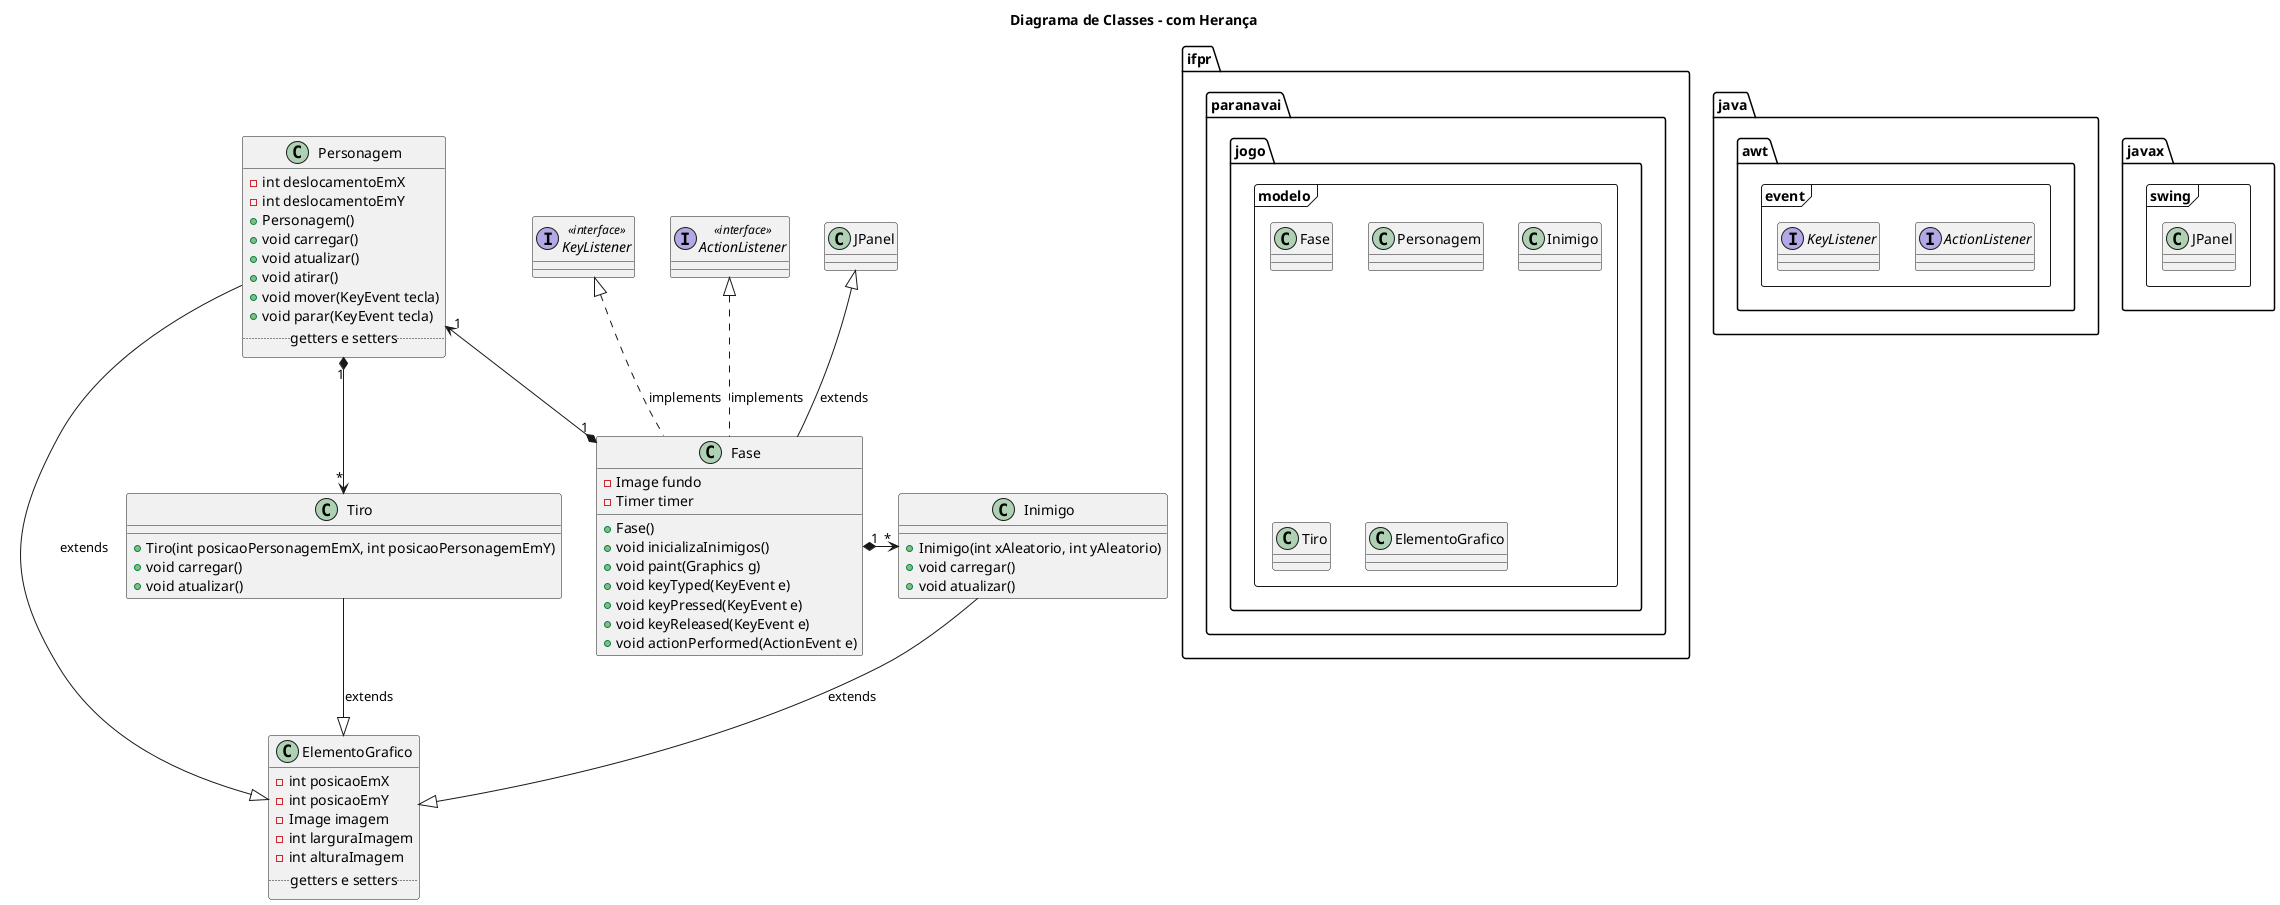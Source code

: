 @startuml

title Diagrama de Classes - com Herança

package ifpr.paranavai.jogo.modelo <<Frame>> {
  class Fase
  class Personagem
  class Inimigo
  class Tiro
  class ElementoGrafico
}

package java.awt.event <<Frame>> {
  interface ActionListener
  interface KeyListener

}


package javax.swing <<Frame>> {
  class JPanel
}

class ElementoGrafico {
    -int posicaoEmX
    -int posicaoEmY
    -Image imagem
    -int larguraImagem
    -int alturaImagem
    .. getters e setters ..
}

class Fase {
    -Image fundo
    -Timer timer
    +Fase()
    +void inicializaInimigos()
    +void paint(Graphics g)
    +void keyTyped(KeyEvent e)
    +void keyPressed(KeyEvent e)
    +void keyReleased(KeyEvent e)
    +void actionPerformed(ActionEvent e)
}

class Personagem{
    -int deslocamentoEmX
    -int deslocamentoEmY
    +Personagem()
    +void carregar()
    +void atualizar()
    +void atirar()
    +void mover(KeyEvent tecla)
    +void parar(KeyEvent tecla)
    .. getters e setters ..
}

class Inimigo{
    +Inimigo(int xAleatorio, int yAleatorio)
    +void carregar()
    +void atualizar()
}

class Tiro{
    +Tiro(int posicaoPersonagemEmX, int posicaoPersonagemEmY)
    +void carregar()
    +void atualizar()
}

class JPanel
interface ActionListener <<interface>>
interface KeyListener <<interface>>

Fase -up-|> JPanel: extends
Fase -up.|> ActionListener: implements
Fase -up.|> KeyListener: implements

Fase "1" *--left--> "1" Personagem
Fase "1" *-right-> "*" Inimigo

Personagem "1" *--> "*" Tiro
Personagem --|> ElementoGrafico: extends

Tiro --|> ElementoGrafico: extends

Inimigo --|> ElementoGrafico: extends
@enduml